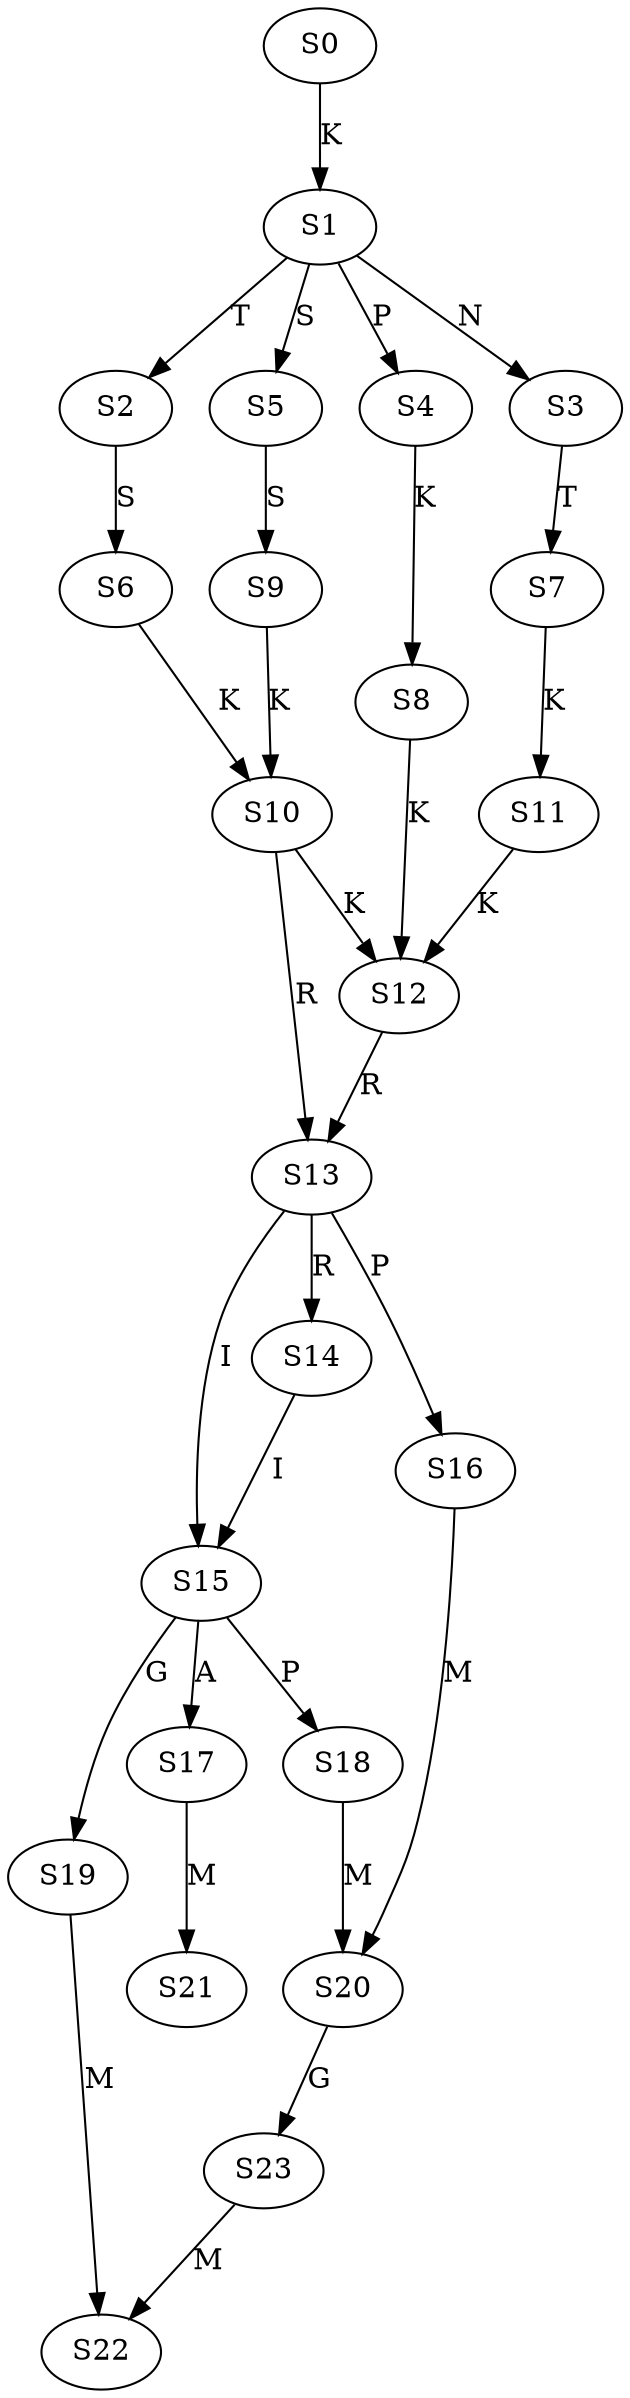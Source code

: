 strict digraph  {
	S0 -> S1 [ label = K ];
	S1 -> S2 [ label = T ];
	S1 -> S3 [ label = N ];
	S1 -> S4 [ label = P ];
	S1 -> S5 [ label = S ];
	S2 -> S6 [ label = S ];
	S3 -> S7 [ label = T ];
	S4 -> S8 [ label = K ];
	S5 -> S9 [ label = S ];
	S6 -> S10 [ label = K ];
	S7 -> S11 [ label = K ];
	S8 -> S12 [ label = K ];
	S9 -> S10 [ label = K ];
	S10 -> S13 [ label = R ];
	S10 -> S12 [ label = K ];
	S11 -> S12 [ label = K ];
	S12 -> S13 [ label = R ];
	S13 -> S14 [ label = R ];
	S13 -> S15 [ label = I ];
	S13 -> S16 [ label = P ];
	S14 -> S15 [ label = I ];
	S15 -> S17 [ label = A ];
	S15 -> S18 [ label = P ];
	S15 -> S19 [ label = G ];
	S16 -> S20 [ label = M ];
	S17 -> S21 [ label = M ];
	S18 -> S20 [ label = M ];
	S19 -> S22 [ label = M ];
	S20 -> S23 [ label = G ];
	S23 -> S22 [ label = M ];
}
